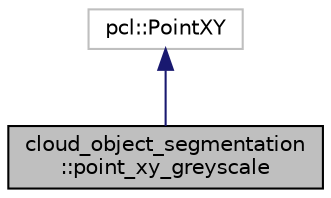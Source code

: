 digraph "cloud_object_segmentation::point_xy_greyscale"
{
  edge [fontname="Helvetica",fontsize="10",labelfontname="Helvetica",labelfontsize="10"];
  node [fontname="Helvetica",fontsize="10",shape=record];
  Node1 [label="cloud_object_segmentation\l::point_xy_greyscale",height=0.2,width=0.4,color="black", fillcolor="grey75", style="filled", fontcolor="black"];
  Node2 -> Node1 [dir="back",color="midnightblue",fontsize="10",style="solid"];
  Node2 [label="pcl::PointXY",height=0.2,width=0.4,color="grey75", fillcolor="white", style="filled"];
}
